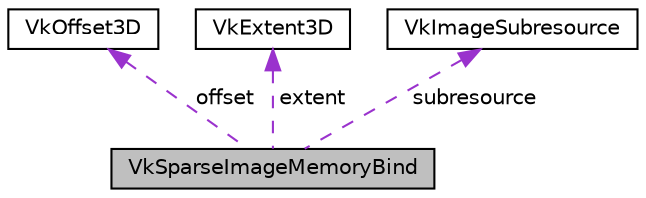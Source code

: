 digraph "VkSparseImageMemoryBind"
{
 // LATEX_PDF_SIZE
  edge [fontname="Helvetica",fontsize="10",labelfontname="Helvetica",labelfontsize="10"];
  node [fontname="Helvetica",fontsize="10",shape=record];
  Node1 [label="VkSparseImageMemoryBind",height=0.2,width=0.4,color="black", fillcolor="grey75", style="filled", fontcolor="black",tooltip=" "];
  Node2 -> Node1 [dir="back",color="darkorchid3",fontsize="10",style="dashed",label=" offset" ,fontname="Helvetica"];
  Node2 [label="VkOffset3D",height=0.2,width=0.4,color="black", fillcolor="white", style="filled",URL="$structVkOffset3D.html",tooltip=" "];
  Node3 -> Node1 [dir="back",color="darkorchid3",fontsize="10",style="dashed",label=" extent" ,fontname="Helvetica"];
  Node3 [label="VkExtent3D",height=0.2,width=0.4,color="black", fillcolor="white", style="filled",URL="$structVkExtent3D.html",tooltip=" "];
  Node4 -> Node1 [dir="back",color="darkorchid3",fontsize="10",style="dashed",label=" subresource" ,fontname="Helvetica"];
  Node4 [label="VkImageSubresource",height=0.2,width=0.4,color="black", fillcolor="white", style="filled",URL="$structVkImageSubresource.html",tooltip=" "];
}
